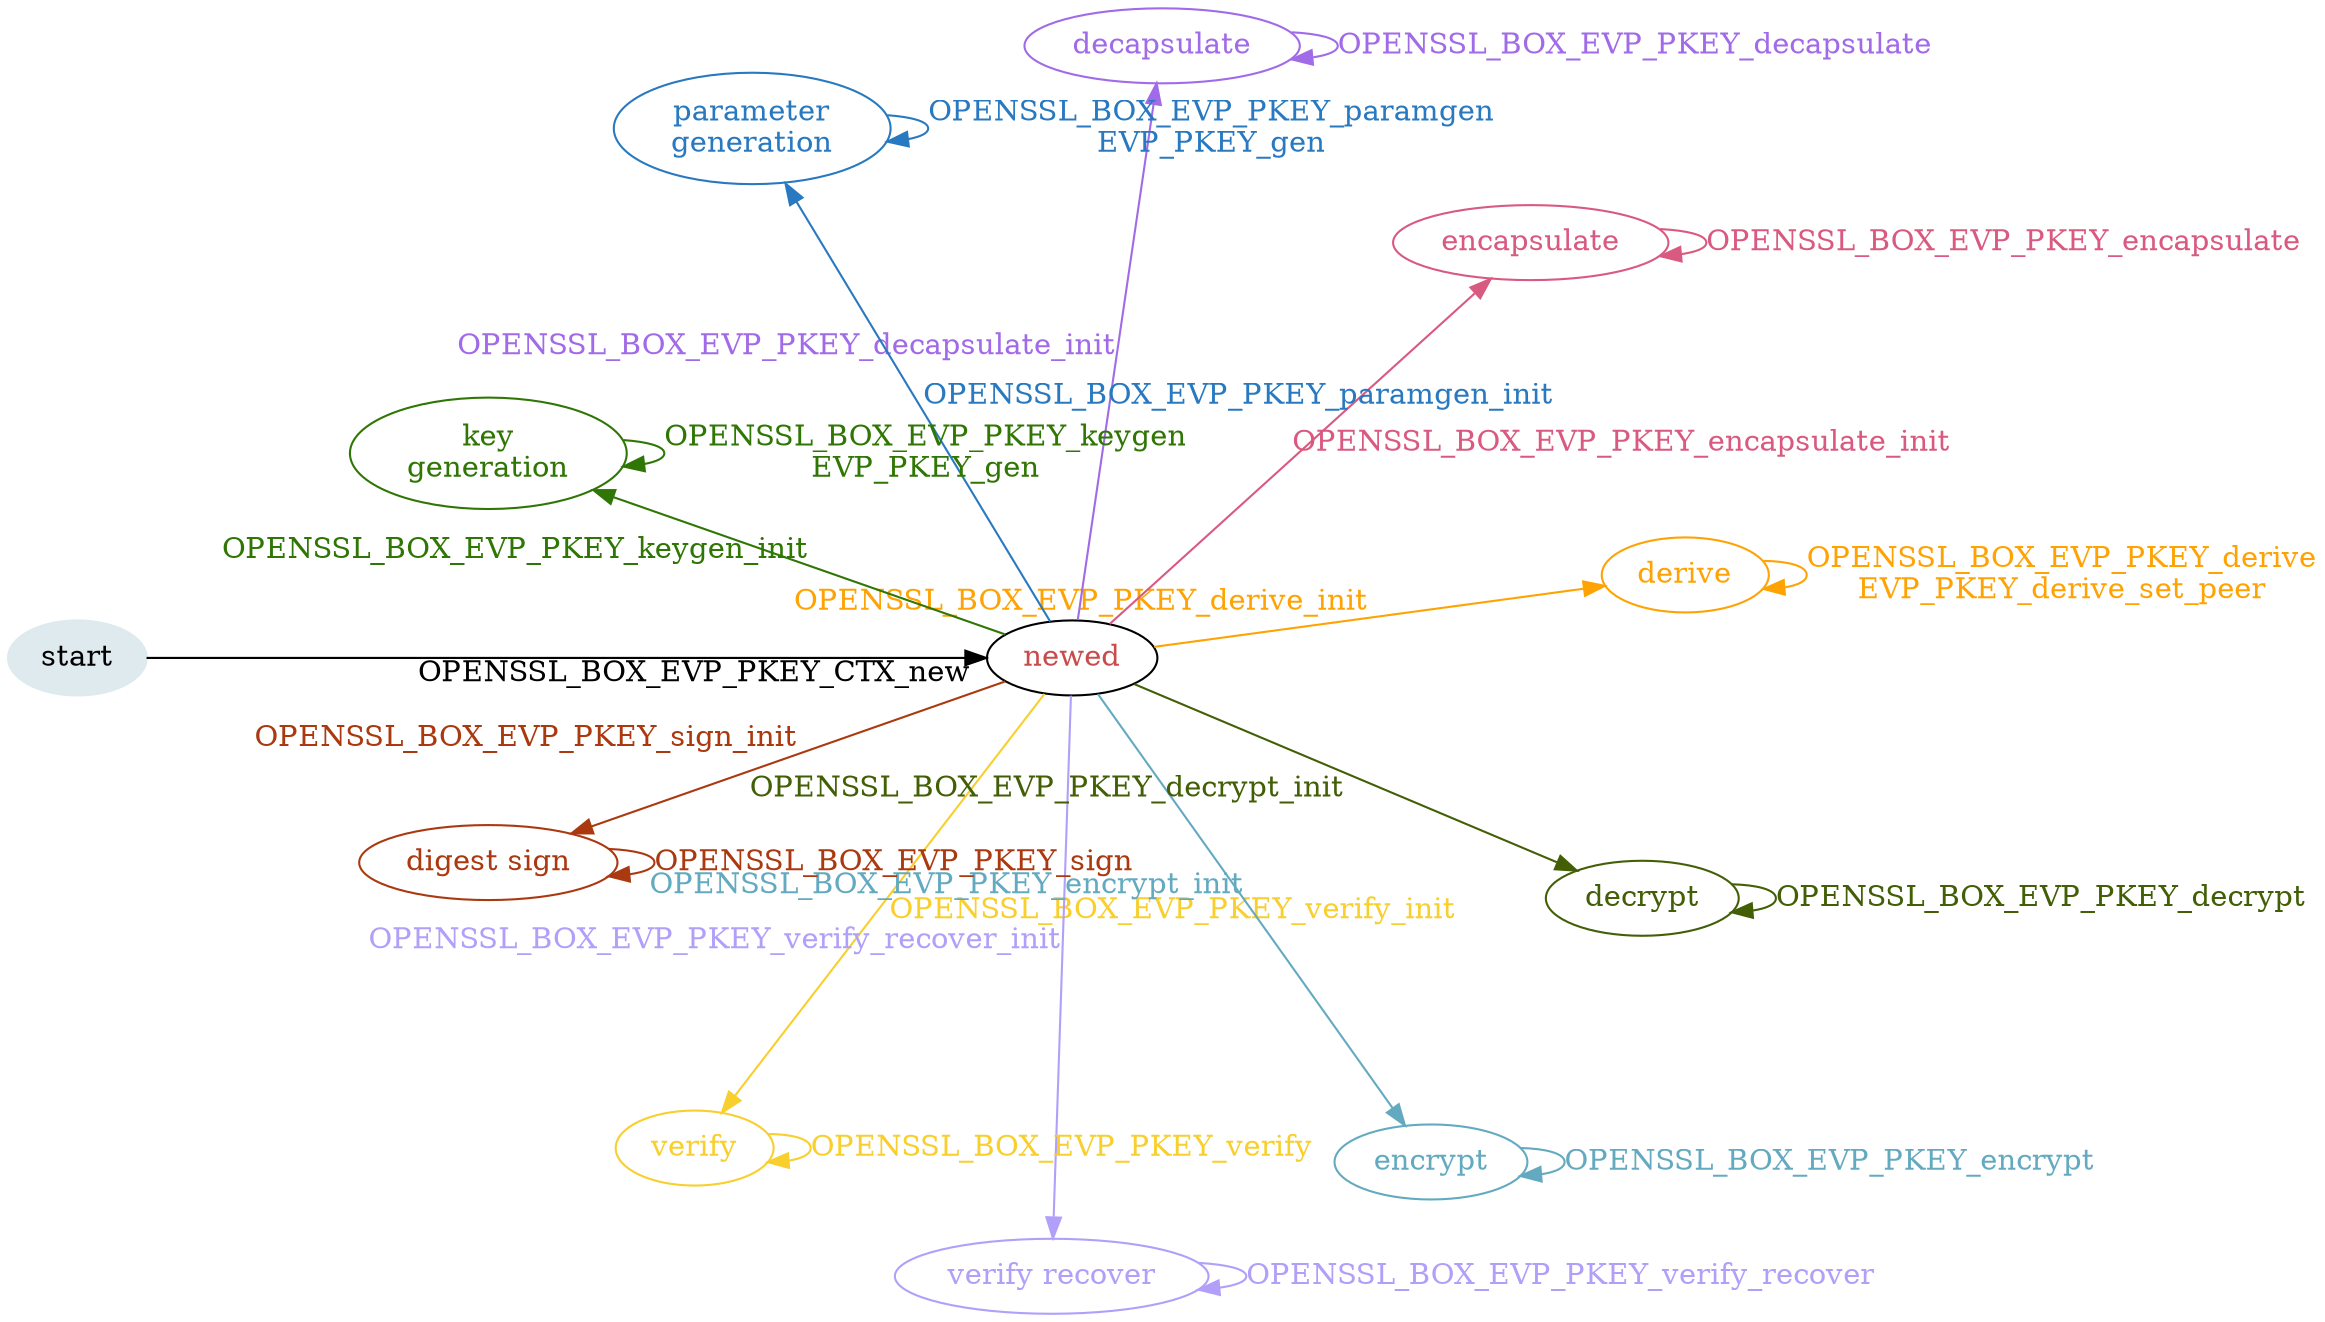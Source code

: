 strict digraph pkey {
    bgcolor="transparent";
    layout=circo

    begin [label=start, color="#deeaee", style="filled"];
    newed [fontcolor="#c94c4c", style="solid"];
    digestsign [label="digest sign", fontcolor="#AB3910", color="#AB3910"]
    verify [fontcolor="#F8CF2C", color="#F8CF2C"]
    verifyrecover [label="verify recover", fontcolor="#B19FF9", color="#B19FF9"]
    encrypt [fontcolor="#63AAC0", color="#63AAC0"]
    decrypt [fontcolor="#425F06", color="#425F06"]
    derive [fontcolor="#FEA303", color="#FEA303"]
    encapsulate [fontcolor="#D95980", color="#D95980"]
    decapsulate [fontcolor="#A16AE8", color="#A16AE8"]
    paramgen [label="parameter\ngeneration", fontcolor="#2879C0", color="#2879C0"]
    keygen [label="key\ngeneration", fontcolor="#2F7604", color="#2F7604"]

    begin -> newed [label="OPENSSL_BOX_EVP_PKEY_CTX_new"];

    newed -> digestsign [label="OPENSSL_BOX_EVP_PKEY_sign_init", color="#AB3910", fontcolor="#AB3910"];
    digestsign -> digestsign [label="OPENSSL_BOX_EVP_PKEY_sign", color="#AB3910", fontcolor="#AB3910"];

    newed -> verify [label="OPENSSL_BOX_EVP_PKEY_verify_init", fontcolor="#F8CF2C", color="#F8CF2C"];
    verify -> verify [label="OPENSSL_BOX_EVP_PKEY_verify", fontcolor="#F8CF2C", color="#F8CF2C"];

    newed -> verifyrecover [label="OPENSSL_BOX_EVP_PKEY_verify_recover_init", fontcolor="#B19FF9", color="#B19FF9"];
    verifyrecover -> verifyrecover [label="OPENSSL_BOX_EVP_PKEY_verify_recover", fontcolor="#B19FF9", color="#B19FF9"];

    newed -> encrypt [label="OPENSSL_BOX_EVP_PKEY_encrypt_init", fontcolor="#63AAC0", color="#63AAC0"];
    encrypt -> encrypt [label="OPENSSL_BOX_EVP_PKEY_encrypt", fontcolor="#63AAC0", color="#63AAC0"];

    newed -> decrypt [label="OPENSSL_BOX_EVP_PKEY_decrypt_init", fontcolor="#425F06", color="#425F06"];
    decrypt -> decrypt [label="OPENSSL_BOX_EVP_PKEY_decrypt", fontcolor="#425F06", color="#425F06"];

    newed -> derive [label="OPENSSL_BOX_EVP_PKEY_derive_init", fontcolor="#FEA303", color="#FEA303"];
    derive -> derive [label="OPENSSL_BOX_EVP_PKEY_derive\nEVP_PKEY_derive_set_peer", fontcolor="#FEA303", color="#FEA303"];

    newed -> encapsulate [label="OPENSSL_BOX_EVP_PKEY_encapsulate_init", fontcolor="#D95980", color="#D95980"];
    encapsulate -> encapsulate [label="OPENSSL_BOX_EVP_PKEY_encapsulate", fontcolor="#D95980", color="#D95980"];

    newed -> decapsulate [label="OPENSSL_BOX_EVP_PKEY_decapsulate_init", fontcolor="#A16AE8", color="#A16AE8"];
    decapsulate -> decapsulate [label="OPENSSL_BOX_EVP_PKEY_decapsulate", fontcolor="#A16AE8", color="#A16AE8"];

    newed -> paramgen [label="OPENSSL_BOX_EVP_PKEY_paramgen_init", fontcolor="#2879C0", color="#2879C0"];
    paramgen -> paramgen [label="OPENSSL_BOX_EVP_PKEY_paramgen\nEVP_PKEY_gen", fontcolor="#2879C0", color="#2879C0"];

    newed -> keygen [label="OPENSSL_BOX_EVP_PKEY_keygen_init", fontcolor="#2F7604", color="#2F7604"];
    keygen -> keygen [label="OPENSSL_BOX_EVP_PKEY_keygen\nEVP_PKEY_gen", fontcolor="#2F7604", color="#2F7604"];
}
